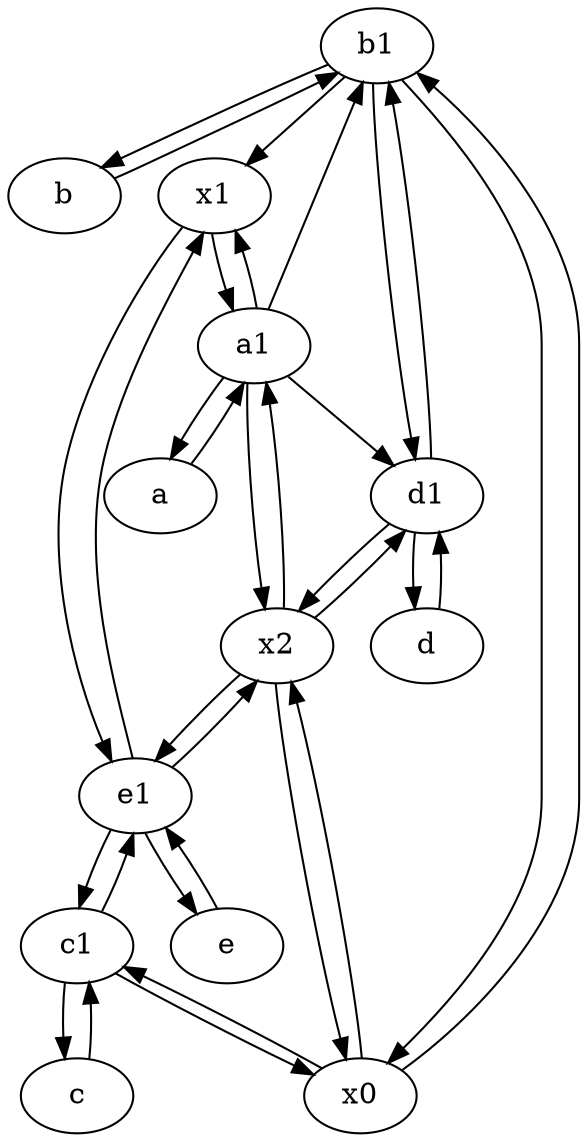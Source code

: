 digraph  {
	b1 [pos="45,20!"];
	b [pos="50,20!"];
	x1;
	a1 [pos="40,15!"];
	d [pos="20,30!"];
	c [pos="20,10!"];
	e [pos="30,50!"];
	x2;
	a [pos="40,10!"];
	c1 [pos="30,15!"];
	x0;
	d1 [pos="25,30!"];
	e1 [pos="25,45!"];
	d1 -> d;
	b1 -> d1;
	x2 -> d1;
	a1 -> b1;
	e1 -> x1;
	d1 -> x2;
	b1 -> x1;
	d -> d1;
	b1 -> b;
	x1 -> a1;
	a1 -> x1;
	c -> c1;
	x2 -> x0;
	x0 -> x2;
	c1 -> x0;
	x0 -> c1;
	a1 -> a;
	x2 -> e1;
	b -> b1;
	e1 -> c1;
	e -> e1;
	e1 -> x2;
	x1 -> e1;
	c1 -> e1;
	a1 -> x2;
	a1 -> d1;
	a -> a1;
	c1 -> c;
	b1 -> x0;
	x0 -> b1;
	x2 -> a1;
	d1 -> b1;
	e1 -> e;

	}